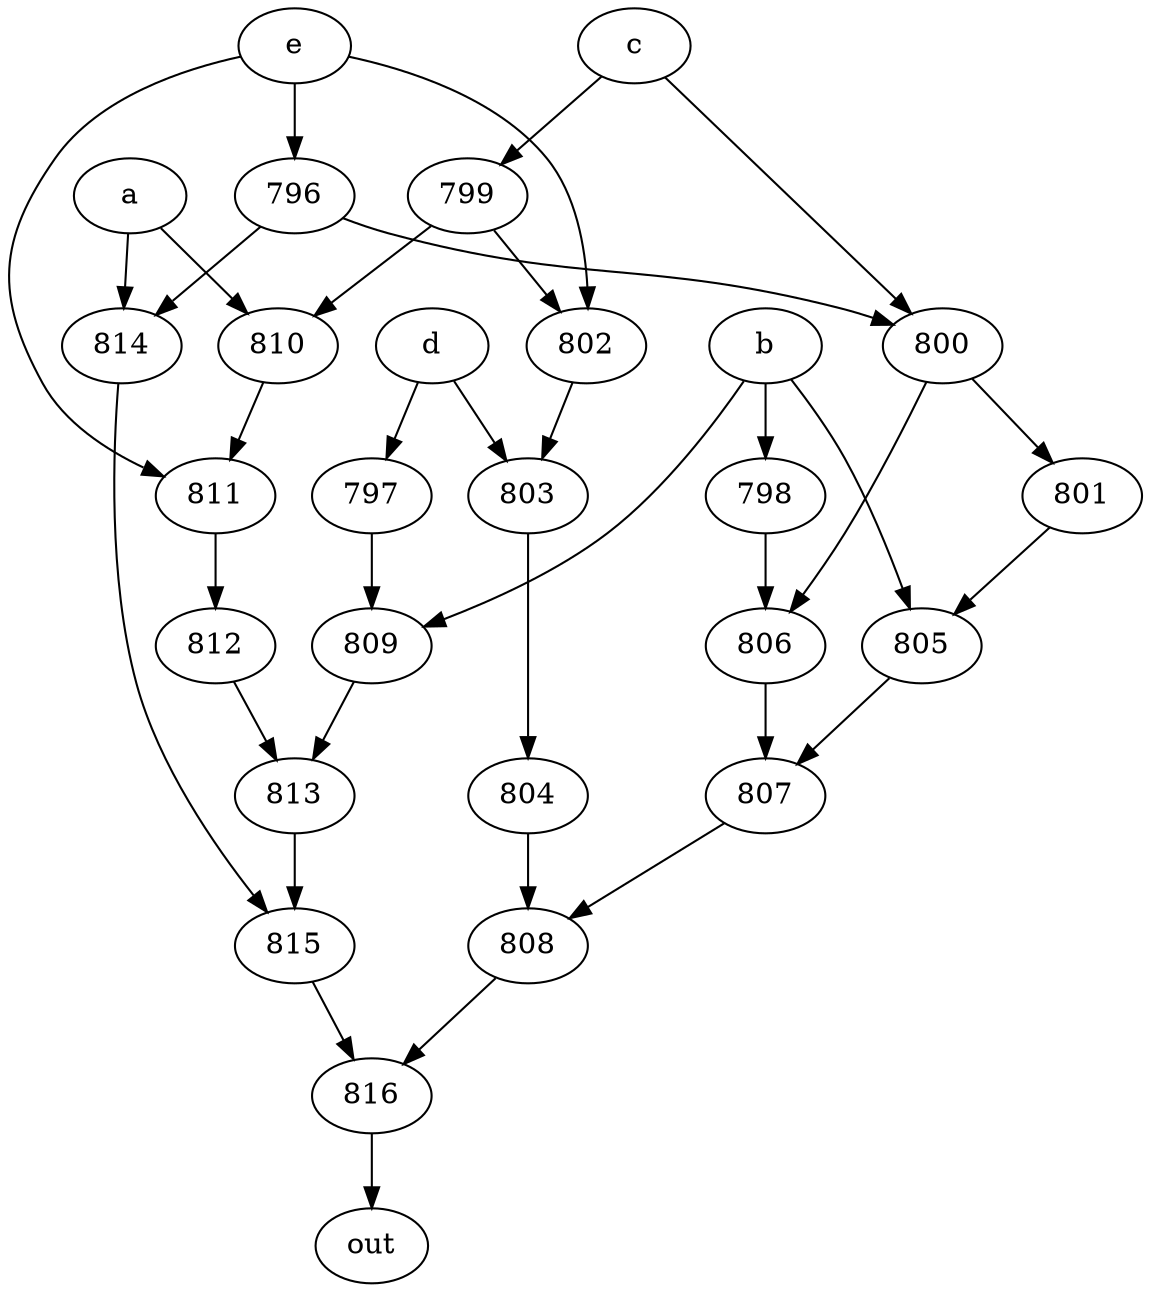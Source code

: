 strict digraph "" {
	816 -> out;
	a -> 810;
	a -> 814;
	810 -> 811;
	814 -> 815;
	811 -> 812;
	815 -> 816;
	b -> 798;
	b -> 805;
	b -> 809;
	798 -> 806;
	805 -> 807;
	809 -> 813;
	806 -> 807;
	807 -> 808;
	813 -> 815;
	c -> 799;
	c -> 800;
	799 -> 810;
	799 -> 802;
	800 -> 806;
	800 -> 801;
	802 -> 803;
	801 -> 805;
	d -> 797;
	d -> 803;
	797 -> 809;
	803 -> 804;
	804 -> 808;
	e -> 811;
	e -> 802;
	e -> 796;
	796 -> 814;
	796 -> 800;
	812 -> 813;
	808 -> 816;
}
